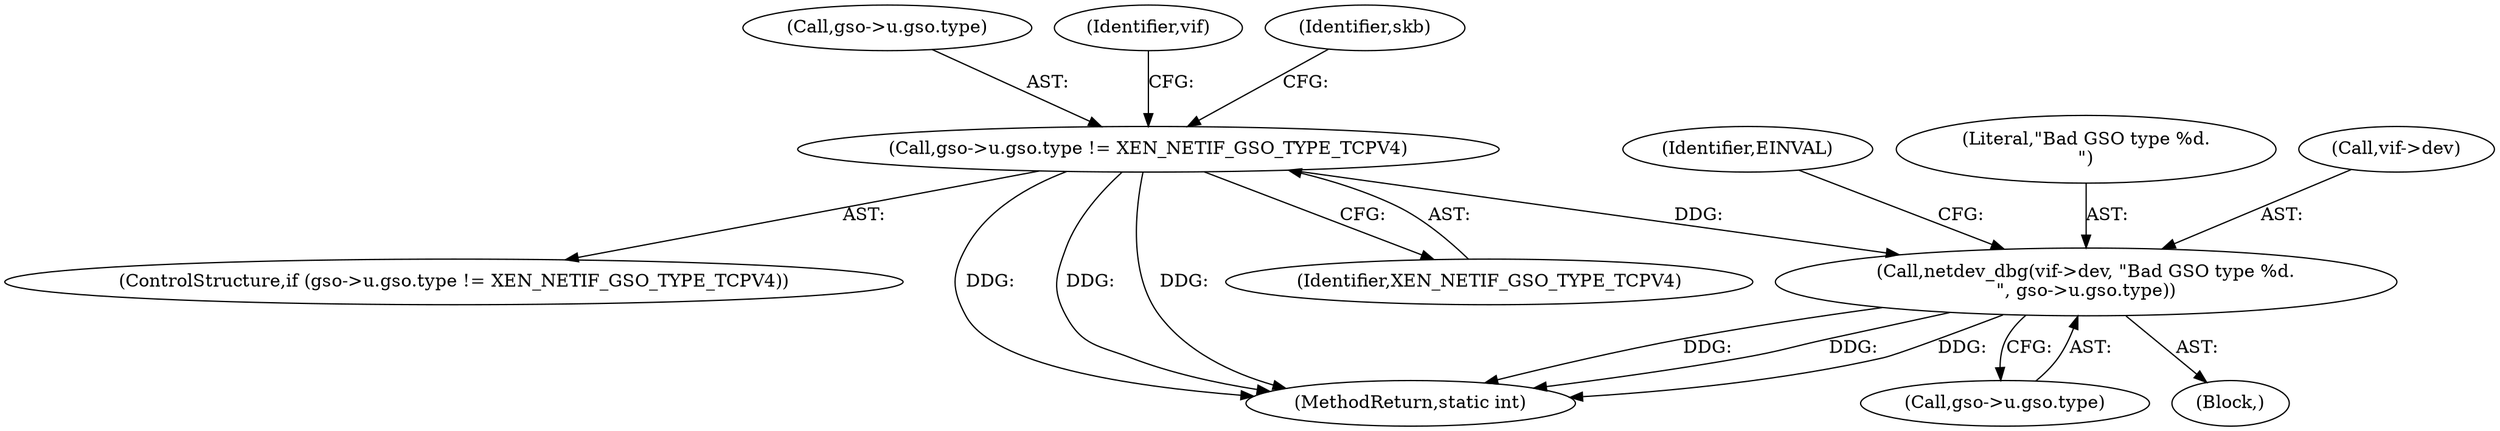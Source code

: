 digraph "0_linux_48856286b64e4b66ec62b94e504d0b29c1ade664_1@pointer" {
"1000136" [label="(Call,netdev_dbg(vif->dev, \"Bad GSO type %d.\n\", gso->u.gso.type))"];
"1000126" [label="(Call,gso->u.gso.type != XEN_NETIF_GSO_TYPE_TCPV4)"];
"1000183" [label="(MethodReturn,static int)"];
"1000136" [label="(Call,netdev_dbg(vif->dev, \"Bad GSO type %d.\n\", gso->u.gso.type))"];
"1000134" [label="(Identifier,XEN_NETIF_GSO_TYPE_TCPV4)"];
"1000150" [label="(Identifier,EINVAL)"];
"1000140" [label="(Literal,\"Bad GSO type %d.\n\")"];
"1000135" [label="(Block,)"];
"1000137" [label="(Call,vif->dev)"];
"1000126" [label="(Call,gso->u.gso.type != XEN_NETIF_GSO_TYPE_TCPV4)"];
"1000125" [label="(ControlStructure,if (gso->u.gso.type != XEN_NETIF_GSO_TYPE_TCPV4))"];
"1000127" [label="(Call,gso->u.gso.type)"];
"1000138" [label="(Identifier,vif)"];
"1000141" [label="(Call,gso->u.gso.type)"];
"1000154" [label="(Identifier,skb)"];
"1000136" -> "1000135"  [label="AST: "];
"1000136" -> "1000141"  [label="CFG: "];
"1000137" -> "1000136"  [label="AST: "];
"1000140" -> "1000136"  [label="AST: "];
"1000141" -> "1000136"  [label="AST: "];
"1000150" -> "1000136"  [label="CFG: "];
"1000136" -> "1000183"  [label="DDG: "];
"1000136" -> "1000183"  [label="DDG: "];
"1000136" -> "1000183"  [label="DDG: "];
"1000126" -> "1000136"  [label="DDG: "];
"1000126" -> "1000125"  [label="AST: "];
"1000126" -> "1000134"  [label="CFG: "];
"1000127" -> "1000126"  [label="AST: "];
"1000134" -> "1000126"  [label="AST: "];
"1000138" -> "1000126"  [label="CFG: "];
"1000154" -> "1000126"  [label="CFG: "];
"1000126" -> "1000183"  [label="DDG: "];
"1000126" -> "1000183"  [label="DDG: "];
"1000126" -> "1000183"  [label="DDG: "];
}
